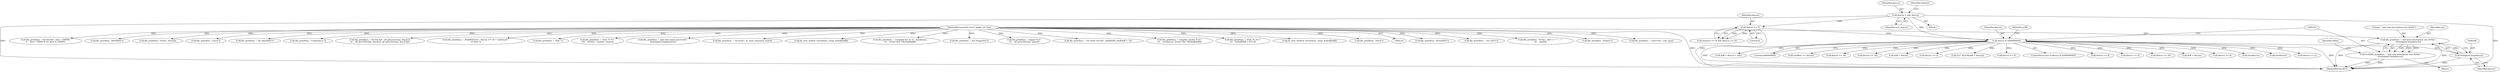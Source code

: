 digraph "0_file_39c7ac1106be844a5296d3eb5971946cc09ffda0@pointer" {
"1000204" [label="(Call,file_printf(ms, \", bad note description size 0x%lx\",\n\t\t(unsigned long)descsz))"];
"1000117" [label="(MethodParameterIn,struct magic_set *ms)"];
"1000207" [label="(Call,(unsigned long)descsz)"];
"1000198" [label="(Call,descsz & 0x80000000)"];
"1000163" [label="(Call,descsz = xnh_descsz)"];
"1000171" [label="(Call,descsz == 0)"];
"1000202" [label="(Call,(void)file_printf(ms, \", bad note description size 0x%lx\",\n\t\t(unsigned long)descsz))"];
"1000384" [label="(Call,file_printf(ms, \"kFreeBSD\"))"];
"1000334" [label="(Call,file_printf(ms, \", for GNU/\"))"];
"1000602" [label="(Call,file_printf(ms, \"%s%s\", did++ ? \",\" : \"\",\n\t\t\t    pax[i]))"];
"1000373" [label="(Call,file_printf(ms, \"Solaris\"))"];
"1000117" [label="(MethodParameterIn,struct magic_set *ms)"];
"1000282" [label="(Call,descsz == 2)"];
"1000699" [label="(Call,file_printf(ms, \", note=%u\", xnh_type))"];
"1000237" [label="(Call,doff + descsz > size)"];
"1000200" [label="(Literal,0x80000000)"];
"1000163" [label="(Call,descsz = xnh_descsz)"];
"1000173" [label="(Literal,0)"];
"1000839" [label="(Call,file_printf(ms, \" %d.%d.%d\", desc / 100000,\n\t\t    desc / 10000 % 10, desc % 10000))"];
"1000395" [label="(Call,file_printf(ms, \"kNetBSD\"))"];
"1000508" [label="(Call,file_printf(ms, \"%02x\", desc[i]))"];
"1000172" [label="(Identifier,descsz)"];
"1001093" [label="(Call,reloffset >= descsz)"];
"1000464" [label="(Call,descsz == 16)"];
"1000317" [label="(Call,descsz == 16)"];
"1000206" [label="(Literal,\", bad note description size 0x%lx\")"];
"1000233" [label="(Call,doff + descsz)"];
"1000351" [label="(Call,file_printf(ms, \"Linux\"))"];
"1000807" [label="(Call,descsz == 4)"];
"1000164" [label="(Identifier,descsz)"];
"1000232" [label="(Call,ELF_ALIGN(doff + descsz))"];
"1000169" [label="(Identifier,namesz)"];
"1000774" [label="(Call,file_printf(ms, \", for OpenBSD\"))"];
"1000209" [label="(Identifier,descsz)"];
"1001237" [label="(MethodReturn,RET)"];
"1000406" [label="(Call,file_printf(ms, \"<unknown>\"))"];
"1000165" [label="(Identifier,xnh_descsz)"];
"1000415" [label="(Call,file_printf(ms, \" %d.%d.%d\", elf_getu32(swap, desc[1]),\n\t\t    elf_getu32(swap, desc[2]), elf_getu32(swap, desc[3])))"];
"1000475" [label="(Call,file_printf(ms, \", BuildID[%s]=\", descsz == 16 ? \"md5/uuid\" :\n\t\t\"sha1\"))"];
"1000198" [label="(Call,descsz & 0x80000000)"];
"1000638" [label="(Call,descsz == 4)"];
"1000202" [label="(Call,(void)file_printf(ms, \", bad note description size 0x%lx\",\n\t\t(unsigned long)descsz))"];
"1000197" [label="(ControlStructure,if (descsz & 0x80000000))"];
"1000731" [label="(Call,descsz == 4)"];
"1000573" [label="(Call,file_printf(ms, \", PaX: \"))"];
"1000211" [label="(Identifier,offset)"];
"1001214" [label="(Call,file_printf(ms, \", from '%.*s'\",\n\t\t\t\t    (int)(cp - cname), cname))"];
"1000542" [label="(Call,descsz == 4)"];
"1000189" [label="(Call,file_printf(ms, \", bad note name size 0x%lx\",\n\t\t(unsigned long)namesz))"];
"1000962" [label="(Call,file_printf(ms, \", %s-style\", os_style_names[os_style]))"];
"1000479" [label="(Call,descsz == 16)"];
"1000207" [label="(Call,(unsigned long)descsz)"];
"1000642" [label="(Call,do_note_netbsd_version(ms, swap, &nbuf[doff]))"];
"1000659" [label="(Call,file_printf(ms, \", compiled for: %.*s\", (int)descsz,\n\t\t\t    (const char *)&nbuf[doff]))"];
"1000814" [label="(Call,file_printf(ms, \", for DragonFly\"))"];
"1001016" [label="(Call,file_printf(ms, \" (signal %u)\",\n\t\t\t    elf_getu32(swap, signo)))"];
"1000199" [label="(Identifier,descsz)"];
"1000238" [label="(Call,doff + descsz)"];
"1000768" [label="(Call,descsz == 4)"];
"1000125" [label="(Block,)"];
"1000662" [label="(Call,(int)descsz)"];
"1000201" [label="(Block,)"];
"1000167" [label="(Call,(namesz == 0) && (descsz == 0))"];
"1000204" [label="(Call,file_printf(ms, \", bad note description size 0x%lx\",\n\t\t(unsigned long)descsz))"];
"1000286" [label="(Call,file_printf(ms, \", for SuSE %d.%d\", nbuf[doff], nbuf[doff + 1]))"];
"1000171" [label="(Call,descsz == 0)"];
"1000679" [label="(Call,file_printf(ms, \", compiler model: %.*s\",\n\t\t\t    (int)descsz, (const char *)&nbuf[doff]))"];
"1000988" [label="(Call,file_printf(ms, \", from '%.31s'\",\n\t\t\t    &nbuf[doff + 0x7c]))"];
"1000735" [label="(Call,do_note_freebsd_version(ms, swap, &nbuf[doff]))"];
"1000682" [label="(Call,(int)descsz)"];
"1000213" [label="(Identifier,noff)"];
"1000205" [label="(Identifier,ms)"];
"1000362" [label="(Call,file_printf(ms, \"Hurd\"))"];
"1000204" -> "1000202"  [label="AST: "];
"1000204" -> "1000207"  [label="CFG: "];
"1000205" -> "1000204"  [label="AST: "];
"1000206" -> "1000204"  [label="AST: "];
"1000207" -> "1000204"  [label="AST: "];
"1000202" -> "1000204"  [label="CFG: "];
"1000204" -> "1001237"  [label="DDG: "];
"1000204" -> "1001237"  [label="DDG: "];
"1000204" -> "1000202"  [label="DDG: "];
"1000204" -> "1000202"  [label="DDG: "];
"1000204" -> "1000202"  [label="DDG: "];
"1000117" -> "1000204"  [label="DDG: "];
"1000207" -> "1000204"  [label="DDG: "];
"1000117" -> "1000116"  [label="AST: "];
"1000117" -> "1001237"  [label="DDG: "];
"1000117" -> "1000189"  [label="DDG: "];
"1000117" -> "1000286"  [label="DDG: "];
"1000117" -> "1000334"  [label="DDG: "];
"1000117" -> "1000351"  [label="DDG: "];
"1000117" -> "1000362"  [label="DDG: "];
"1000117" -> "1000373"  [label="DDG: "];
"1000117" -> "1000384"  [label="DDG: "];
"1000117" -> "1000395"  [label="DDG: "];
"1000117" -> "1000406"  [label="DDG: "];
"1000117" -> "1000415"  [label="DDG: "];
"1000117" -> "1000475"  [label="DDG: "];
"1000117" -> "1000508"  [label="DDG: "];
"1000117" -> "1000573"  [label="DDG: "];
"1000117" -> "1000602"  [label="DDG: "];
"1000117" -> "1000642"  [label="DDG: "];
"1000117" -> "1000659"  [label="DDG: "];
"1000117" -> "1000679"  [label="DDG: "];
"1000117" -> "1000699"  [label="DDG: "];
"1000117" -> "1000735"  [label="DDG: "];
"1000117" -> "1000774"  [label="DDG: "];
"1000117" -> "1000814"  [label="DDG: "];
"1000117" -> "1000839"  [label="DDG: "];
"1000117" -> "1000962"  [label="DDG: "];
"1000117" -> "1000988"  [label="DDG: "];
"1000117" -> "1001016"  [label="DDG: "];
"1000117" -> "1001214"  [label="DDG: "];
"1000207" -> "1000209"  [label="CFG: "];
"1000208" -> "1000207"  [label="AST: "];
"1000209" -> "1000207"  [label="AST: "];
"1000207" -> "1001237"  [label="DDG: "];
"1000198" -> "1000207"  [label="DDG: "];
"1000198" -> "1000197"  [label="AST: "];
"1000198" -> "1000200"  [label="CFG: "];
"1000199" -> "1000198"  [label="AST: "];
"1000200" -> "1000198"  [label="AST: "];
"1000203" -> "1000198"  [label="CFG: "];
"1000213" -> "1000198"  [label="CFG: "];
"1000198" -> "1001237"  [label="DDG: "];
"1000198" -> "1001237"  [label="DDG: "];
"1000163" -> "1000198"  [label="DDG: "];
"1000171" -> "1000198"  [label="DDG: "];
"1000198" -> "1000232"  [label="DDG: "];
"1000198" -> "1000233"  [label="DDG: "];
"1000198" -> "1000237"  [label="DDG: "];
"1000198" -> "1000238"  [label="DDG: "];
"1000198" -> "1000282"  [label="DDG: "];
"1000198" -> "1000317"  [label="DDG: "];
"1000198" -> "1000464"  [label="DDG: "];
"1000198" -> "1000479"  [label="DDG: "];
"1000198" -> "1000542"  [label="DDG: "];
"1000198" -> "1000638"  [label="DDG: "];
"1000198" -> "1000662"  [label="DDG: "];
"1000198" -> "1000682"  [label="DDG: "];
"1000198" -> "1000731"  [label="DDG: "];
"1000198" -> "1000768"  [label="DDG: "];
"1000198" -> "1000807"  [label="DDG: "];
"1000198" -> "1001093"  [label="DDG: "];
"1000163" -> "1000125"  [label="AST: "];
"1000163" -> "1000165"  [label="CFG: "];
"1000164" -> "1000163"  [label="AST: "];
"1000165" -> "1000163"  [label="AST: "];
"1000169" -> "1000163"  [label="CFG: "];
"1000163" -> "1001237"  [label="DDG: "];
"1000163" -> "1001237"  [label="DDG: "];
"1000163" -> "1000171"  [label="DDG: "];
"1000171" -> "1000167"  [label="AST: "];
"1000171" -> "1000173"  [label="CFG: "];
"1000172" -> "1000171"  [label="AST: "];
"1000173" -> "1000171"  [label="AST: "];
"1000167" -> "1000171"  [label="CFG: "];
"1000171" -> "1001237"  [label="DDG: "];
"1000171" -> "1000167"  [label="DDG: "];
"1000171" -> "1000167"  [label="DDG: "];
"1000202" -> "1000201"  [label="AST: "];
"1000203" -> "1000202"  [label="AST: "];
"1000211" -> "1000202"  [label="CFG: "];
"1000202" -> "1001237"  [label="DDG: "];
"1000202" -> "1001237"  [label="DDG: "];
}
